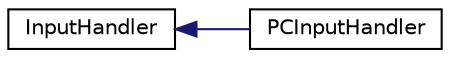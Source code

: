 digraph "Graphical Class Hierarchy"
{
  edge [fontname="Helvetica",fontsize="10",labelfontname="Helvetica",labelfontsize="10"];
  node [fontname="Helvetica",fontsize="10",shape=record];
  rankdir="LR";
  Node1 [label="InputHandler",height=0.2,width=0.4,color="black", fillcolor="white", style="filled",URL="$classInputHandler.html"];
  Node1 -> Node2 [dir="back",color="midnightblue",fontsize="10",style="solid",fontname="Helvetica"];
  Node2 [label="PCInputHandler",height=0.2,width=0.4,color="black", fillcolor="white", style="filled",URL="$classPCInputHandler.html"];
}
